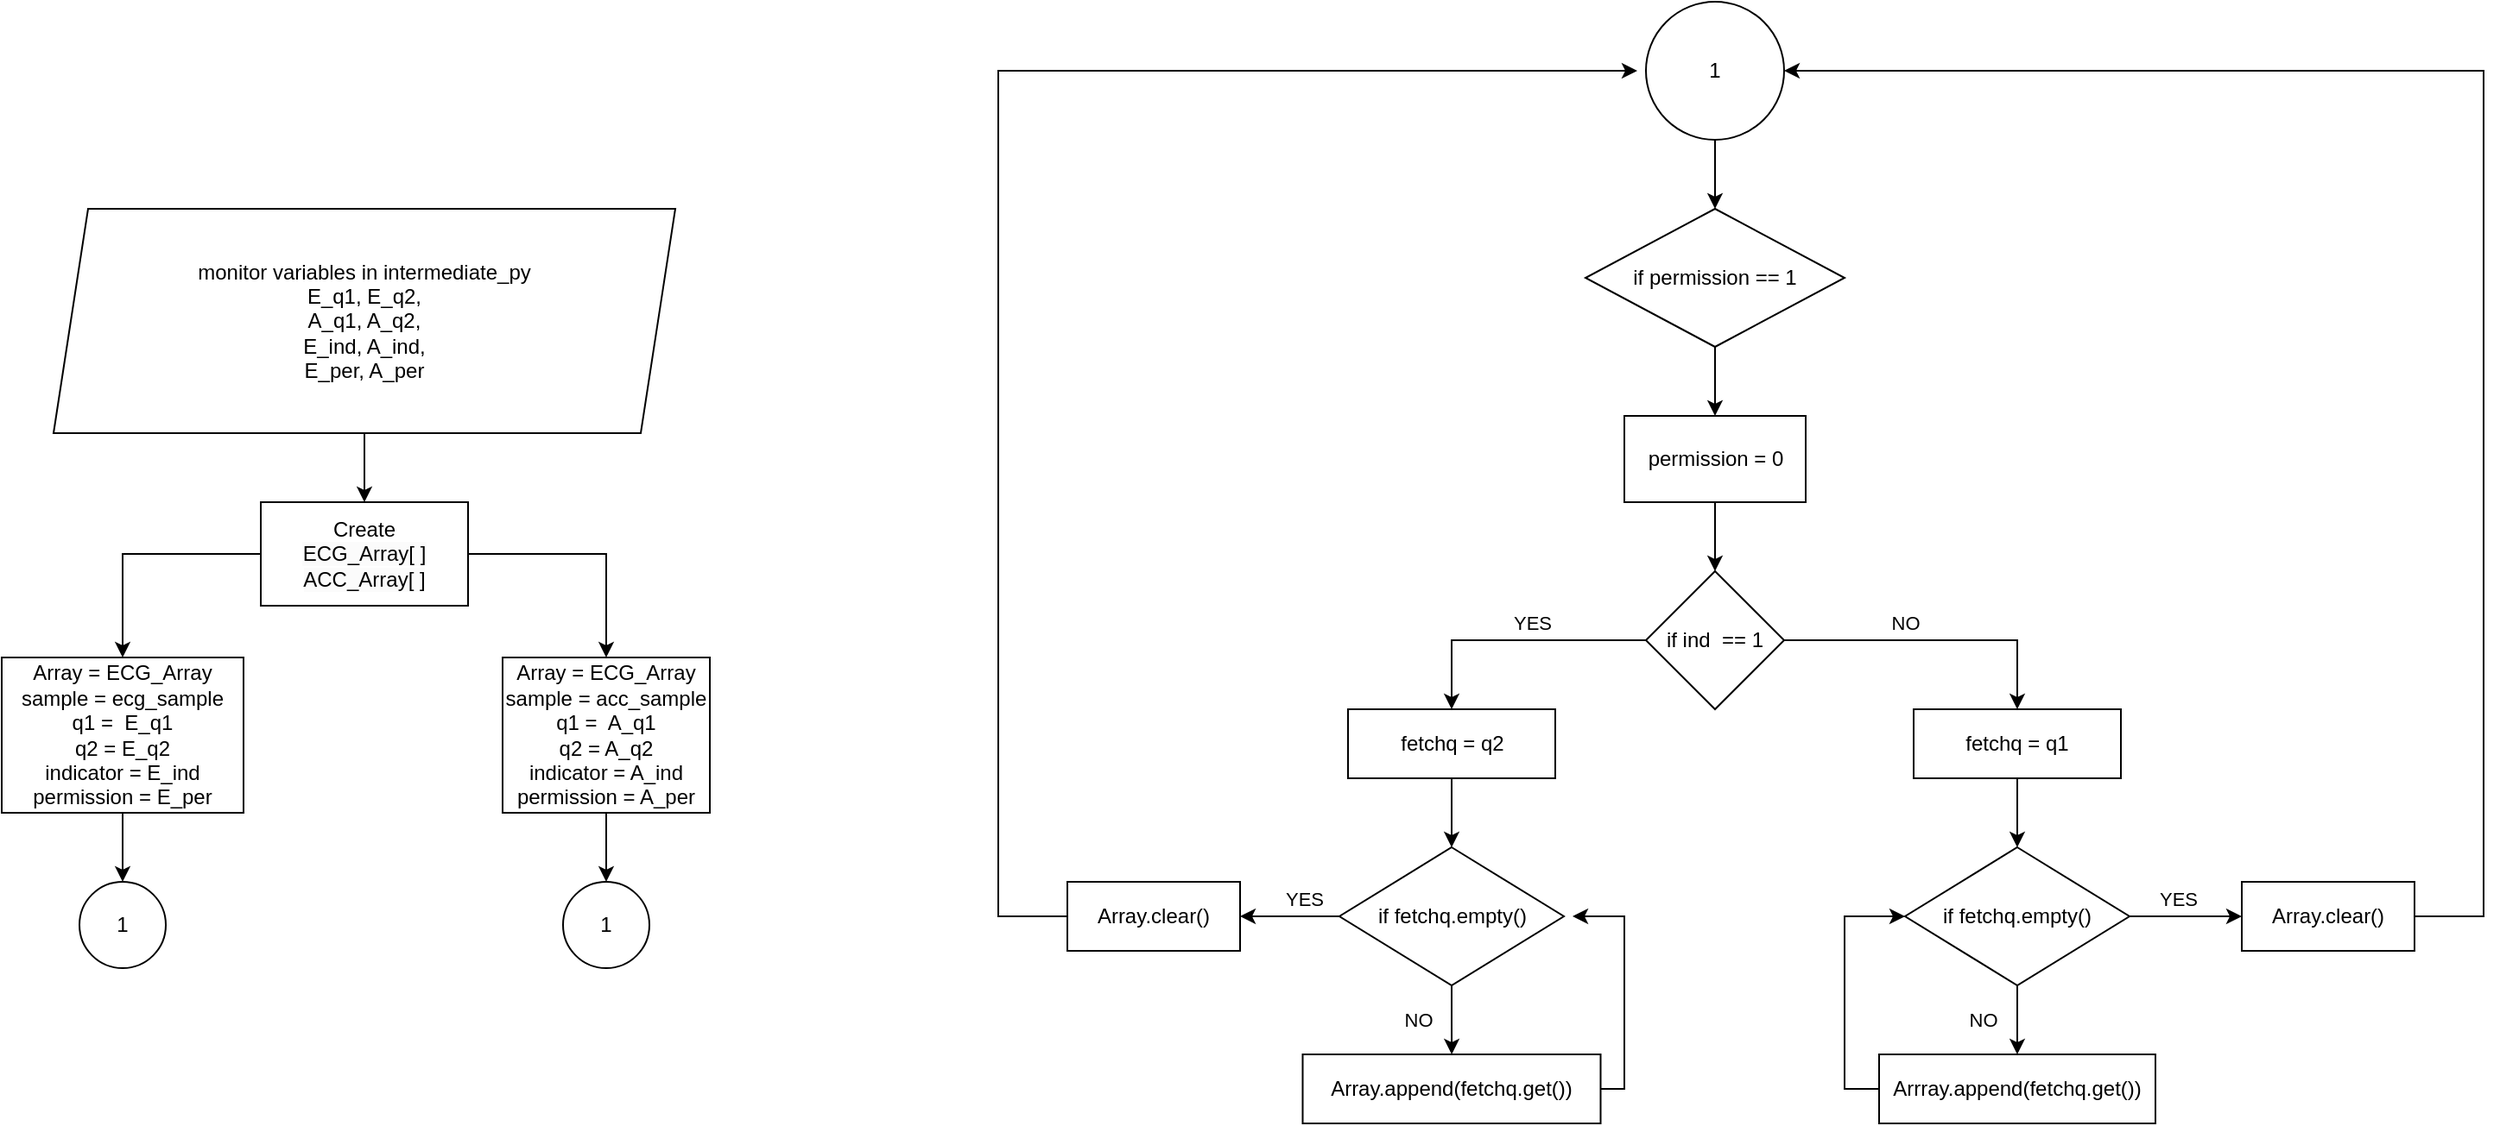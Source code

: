 <mxfile version="24.5.5" type="device">
  <diagram id="C5RBs43oDa-KdzZeNtuy" name="Page-1">
    <mxGraphModel dx="1577" dy="1888" grid="1" gridSize="10" guides="1" tooltips="1" connect="1" arrows="1" fold="1" page="1" pageScale="1" pageWidth="827" pageHeight="1169" math="0" shadow="0">
      <root>
        <mxCell id="WIyWlLk6GJQsqaUBKTNV-0" />
        <mxCell id="WIyWlLk6GJQsqaUBKTNV-1" parent="WIyWlLk6GJQsqaUBKTNV-0" />
        <mxCell id="hOUz2PEyJ3cD1Y6OPin4-26" value="" style="edgeStyle=orthogonalEdgeStyle;rounded=0;orthogonalLoop=1;jettySize=auto;html=1;" edge="1" parent="WIyWlLk6GJQsqaUBKTNV-1" source="hOUz2PEyJ3cD1Y6OPin4-0" target="hOUz2PEyJ3cD1Y6OPin4-1">
          <mxGeometry relative="1" as="geometry" />
        </mxCell>
        <mxCell id="hOUz2PEyJ3cD1Y6OPin4-0" value="if permission == 1" style="rhombus;whiteSpace=wrap;html=1;" vertex="1" parent="WIyWlLk6GJQsqaUBKTNV-1">
          <mxGeometry x="1167" width="150" height="80" as="geometry" />
        </mxCell>
        <mxCell id="hOUz2PEyJ3cD1Y6OPin4-25" value="" style="edgeStyle=orthogonalEdgeStyle;rounded=0;orthogonalLoop=1;jettySize=auto;html=1;" edge="1" parent="WIyWlLk6GJQsqaUBKTNV-1" source="hOUz2PEyJ3cD1Y6OPin4-1" target="hOUz2PEyJ3cD1Y6OPin4-2">
          <mxGeometry relative="1" as="geometry" />
        </mxCell>
        <mxCell id="hOUz2PEyJ3cD1Y6OPin4-1" value="permission = 0" style="rounded=0;whiteSpace=wrap;html=1;" vertex="1" parent="WIyWlLk6GJQsqaUBKTNV-1">
          <mxGeometry x="1189.5" y="120" width="105" height="50" as="geometry" />
        </mxCell>
        <mxCell id="hOUz2PEyJ3cD1Y6OPin4-14" style="edgeStyle=orthogonalEdgeStyle;rounded=0;orthogonalLoop=1;jettySize=auto;html=1;entryX=0.5;entryY=0;entryDx=0;entryDy=0;" edge="1" parent="WIyWlLk6GJQsqaUBKTNV-1" source="hOUz2PEyJ3cD1Y6OPin4-2" target="hOUz2PEyJ3cD1Y6OPin4-3">
          <mxGeometry relative="1" as="geometry" />
        </mxCell>
        <mxCell id="hOUz2PEyJ3cD1Y6OPin4-46" value="YES" style="edgeLabel;html=1;align=center;verticalAlign=middle;resizable=0;points=[];" vertex="1" connectable="0" parent="hOUz2PEyJ3cD1Y6OPin4-14">
          <mxGeometry x="-0.131" y="-1" relative="1" as="geometry">
            <mxPoint y="-9" as="offset" />
          </mxGeometry>
        </mxCell>
        <mxCell id="hOUz2PEyJ3cD1Y6OPin4-2" value="if ind&amp;nbsp; == 1" style="rhombus;whiteSpace=wrap;html=1;" vertex="1" parent="WIyWlLk6GJQsqaUBKTNV-1">
          <mxGeometry x="1202" y="210" width="80" height="80" as="geometry" />
        </mxCell>
        <mxCell id="hOUz2PEyJ3cD1Y6OPin4-8" value="" style="edgeStyle=orthogonalEdgeStyle;rounded=0;orthogonalLoop=1;jettySize=auto;html=1;" edge="1" parent="WIyWlLk6GJQsqaUBKTNV-1" source="hOUz2PEyJ3cD1Y6OPin4-3" target="hOUz2PEyJ3cD1Y6OPin4-4">
          <mxGeometry relative="1" as="geometry" />
        </mxCell>
        <mxCell id="hOUz2PEyJ3cD1Y6OPin4-3" value="fetchq = q2" style="whiteSpace=wrap;html=1;" vertex="1" parent="WIyWlLk6GJQsqaUBKTNV-1">
          <mxGeometry x="1029.5" y="290" width="120" height="40" as="geometry" />
        </mxCell>
        <mxCell id="hOUz2PEyJ3cD1Y6OPin4-9" value="" style="edgeStyle=orthogonalEdgeStyle;rounded=0;orthogonalLoop=1;jettySize=auto;html=1;" edge="1" parent="WIyWlLk6GJQsqaUBKTNV-1" source="hOUz2PEyJ3cD1Y6OPin4-4" target="hOUz2PEyJ3cD1Y6OPin4-7">
          <mxGeometry relative="1" as="geometry" />
        </mxCell>
        <mxCell id="hOUz2PEyJ3cD1Y6OPin4-11" value="NO" style="edgeLabel;html=1;align=center;verticalAlign=middle;resizable=0;points=[];" vertex="1" connectable="0" parent="hOUz2PEyJ3cD1Y6OPin4-9">
          <mxGeometry x="-0.707" relative="1" as="geometry">
            <mxPoint x="-20" y="14" as="offset" />
          </mxGeometry>
        </mxCell>
        <mxCell id="hOUz2PEyJ3cD1Y6OPin4-30" value="" style="edgeStyle=orthogonalEdgeStyle;rounded=0;orthogonalLoop=1;jettySize=auto;html=1;" edge="1" parent="WIyWlLk6GJQsqaUBKTNV-1" source="hOUz2PEyJ3cD1Y6OPin4-4" target="hOUz2PEyJ3cD1Y6OPin4-28">
          <mxGeometry relative="1" as="geometry" />
        </mxCell>
        <mxCell id="hOUz2PEyJ3cD1Y6OPin4-34" value="YES" style="edgeLabel;html=1;align=center;verticalAlign=middle;resizable=0;points=[];" vertex="1" connectable="0" parent="hOUz2PEyJ3cD1Y6OPin4-30">
          <mxGeometry x="-0.341" y="3" relative="1" as="geometry">
            <mxPoint x="-2" y="-13" as="offset" />
          </mxGeometry>
        </mxCell>
        <mxCell id="hOUz2PEyJ3cD1Y6OPin4-4" value="if fetchq.empty()" style="rhombus;whiteSpace=wrap;html=1;" vertex="1" parent="WIyWlLk6GJQsqaUBKTNV-1">
          <mxGeometry x="1024.5" y="370" width="130" height="80" as="geometry" />
        </mxCell>
        <mxCell id="hOUz2PEyJ3cD1Y6OPin4-6" value="" style="edgeStyle=orthogonalEdgeStyle;rounded=0;orthogonalLoop=1;jettySize=auto;html=1;" edge="1" parent="WIyWlLk6GJQsqaUBKTNV-1" source="hOUz2PEyJ3cD1Y6OPin4-5" target="hOUz2PEyJ3cD1Y6OPin4-0">
          <mxGeometry relative="1" as="geometry" />
        </mxCell>
        <mxCell id="hOUz2PEyJ3cD1Y6OPin4-5" value="1" style="ellipse;whiteSpace=wrap;html=1;aspect=fixed;" vertex="1" parent="WIyWlLk6GJQsqaUBKTNV-1">
          <mxGeometry x="1202" y="-120" width="80" height="80" as="geometry" />
        </mxCell>
        <mxCell id="hOUz2PEyJ3cD1Y6OPin4-10" style="edgeStyle=elbowEdgeStyle;rounded=0;orthogonalLoop=1;jettySize=auto;html=1;" edge="1" parent="WIyWlLk6GJQsqaUBKTNV-1" source="hOUz2PEyJ3cD1Y6OPin4-7">
          <mxGeometry relative="1" as="geometry">
            <mxPoint x="1159.5" y="410" as="targetPoint" />
            <Array as="points">
              <mxPoint x="1189.5" y="460" />
            </Array>
          </mxGeometry>
        </mxCell>
        <mxCell id="hOUz2PEyJ3cD1Y6OPin4-7" value="Array.append(fetchq.get())" style="rounded=0;whiteSpace=wrap;html=1;" vertex="1" parent="WIyWlLk6GJQsqaUBKTNV-1">
          <mxGeometry x="1003.25" y="490" width="172.5" height="40" as="geometry" />
        </mxCell>
        <mxCell id="hOUz2PEyJ3cD1Y6OPin4-15" style="edgeStyle=orthogonalEdgeStyle;rounded=0;orthogonalLoop=1;jettySize=auto;html=1;entryX=0.5;entryY=0;entryDx=0;entryDy=0;exitX=1;exitY=0.5;exitDx=0;exitDy=0;" edge="1" parent="WIyWlLk6GJQsqaUBKTNV-1" target="hOUz2PEyJ3cD1Y6OPin4-17" source="hOUz2PEyJ3cD1Y6OPin4-2">
          <mxGeometry relative="1" as="geometry">
            <mxPoint x="1529.5" y="250" as="sourcePoint" />
          </mxGeometry>
        </mxCell>
        <mxCell id="hOUz2PEyJ3cD1Y6OPin4-47" value="NO" style="edgeLabel;html=1;align=center;verticalAlign=middle;resizable=0;points=[];" vertex="1" connectable="0" parent="hOUz2PEyJ3cD1Y6OPin4-15">
          <mxGeometry x="-0.352" y="2" relative="1" as="geometry">
            <mxPoint x="13" y="-8" as="offset" />
          </mxGeometry>
        </mxCell>
        <mxCell id="hOUz2PEyJ3cD1Y6OPin4-16" value="" style="edgeStyle=orthogonalEdgeStyle;rounded=0;orthogonalLoop=1;jettySize=auto;html=1;" edge="1" parent="WIyWlLk6GJQsqaUBKTNV-1" source="hOUz2PEyJ3cD1Y6OPin4-17" target="hOUz2PEyJ3cD1Y6OPin4-21">
          <mxGeometry relative="1" as="geometry" />
        </mxCell>
        <mxCell id="hOUz2PEyJ3cD1Y6OPin4-17" value="fetchq = q1" style="whiteSpace=wrap;html=1;" vertex="1" parent="WIyWlLk6GJQsqaUBKTNV-1">
          <mxGeometry x="1357" y="290" width="120" height="40" as="geometry" />
        </mxCell>
        <mxCell id="hOUz2PEyJ3cD1Y6OPin4-18" value="" style="edgeStyle=orthogonalEdgeStyle;rounded=0;orthogonalLoop=1;jettySize=auto;html=1;" edge="1" parent="WIyWlLk6GJQsqaUBKTNV-1" source="hOUz2PEyJ3cD1Y6OPin4-21" target="hOUz2PEyJ3cD1Y6OPin4-23">
          <mxGeometry relative="1" as="geometry" />
        </mxCell>
        <mxCell id="hOUz2PEyJ3cD1Y6OPin4-19" value="NO" style="edgeLabel;html=1;align=center;verticalAlign=middle;resizable=0;points=[];" vertex="1" connectable="0" parent="hOUz2PEyJ3cD1Y6OPin4-18">
          <mxGeometry x="-0.707" relative="1" as="geometry">
            <mxPoint x="-20" y="14" as="offset" />
          </mxGeometry>
        </mxCell>
        <mxCell id="hOUz2PEyJ3cD1Y6OPin4-32" value="" style="edgeStyle=orthogonalEdgeStyle;rounded=0;orthogonalLoop=1;jettySize=auto;html=1;" edge="1" parent="WIyWlLk6GJQsqaUBKTNV-1" source="hOUz2PEyJ3cD1Y6OPin4-21" target="hOUz2PEyJ3cD1Y6OPin4-29">
          <mxGeometry relative="1" as="geometry" />
        </mxCell>
        <mxCell id="hOUz2PEyJ3cD1Y6OPin4-35" value="YES" style="edgeLabel;html=1;align=center;verticalAlign=middle;resizable=0;points=[];" vertex="1" connectable="0" parent="hOUz2PEyJ3cD1Y6OPin4-32">
          <mxGeometry x="-0.152" relative="1" as="geometry">
            <mxPoint y="-10" as="offset" />
          </mxGeometry>
        </mxCell>
        <mxCell id="hOUz2PEyJ3cD1Y6OPin4-21" value="if fetchq.empty()" style="rhombus;whiteSpace=wrap;html=1;" vertex="1" parent="WIyWlLk6GJQsqaUBKTNV-1">
          <mxGeometry x="1352" y="370" width="130" height="80" as="geometry" />
        </mxCell>
        <mxCell id="hOUz2PEyJ3cD1Y6OPin4-27" style="edgeStyle=elbowEdgeStyle;rounded=0;orthogonalLoop=1;jettySize=auto;html=1;entryX=0;entryY=0.5;entryDx=0;entryDy=0;" edge="1" parent="WIyWlLk6GJQsqaUBKTNV-1" source="hOUz2PEyJ3cD1Y6OPin4-23" target="hOUz2PEyJ3cD1Y6OPin4-21">
          <mxGeometry relative="1" as="geometry">
            <mxPoint x="1317" y="420" as="targetPoint" />
            <Array as="points">
              <mxPoint x="1317" y="460" />
            </Array>
          </mxGeometry>
        </mxCell>
        <mxCell id="hOUz2PEyJ3cD1Y6OPin4-23" value="Arrray.append(fetchq.get())" style="rounded=0;whiteSpace=wrap;html=1;" vertex="1" parent="WIyWlLk6GJQsqaUBKTNV-1">
          <mxGeometry x="1337" y="490" width="160" height="40" as="geometry" />
        </mxCell>
        <mxCell id="hOUz2PEyJ3cD1Y6OPin4-31" value="" style="edgeStyle=elbowEdgeStyle;rounded=0;orthogonalLoop=1;jettySize=auto;html=1;" edge="1" parent="WIyWlLk6GJQsqaUBKTNV-1" source="hOUz2PEyJ3cD1Y6OPin4-28">
          <mxGeometry relative="1" as="geometry">
            <mxPoint x="1197" y="-80" as="targetPoint" />
            <Array as="points">
              <mxPoint x="827" y="170" />
            </Array>
          </mxGeometry>
        </mxCell>
        <mxCell id="hOUz2PEyJ3cD1Y6OPin4-28" value="Array.clear()" style="rounded=0;whiteSpace=wrap;html=1;" vertex="1" parent="WIyWlLk6GJQsqaUBKTNV-1">
          <mxGeometry x="867" y="390" width="100" height="40" as="geometry" />
        </mxCell>
        <mxCell id="hOUz2PEyJ3cD1Y6OPin4-33" value="" style="edgeStyle=elbowEdgeStyle;rounded=0;orthogonalLoop=1;jettySize=auto;html=1;entryX=1;entryY=0.5;entryDx=0;entryDy=0;" edge="1" parent="WIyWlLk6GJQsqaUBKTNV-1" source="hOUz2PEyJ3cD1Y6OPin4-29" target="hOUz2PEyJ3cD1Y6OPin4-5">
          <mxGeometry relative="1" as="geometry">
            <mxPoint x="1697" y="-124.615" as="targetPoint" />
            <Array as="points">
              <mxPoint x="1687" y="200" />
            </Array>
          </mxGeometry>
        </mxCell>
        <mxCell id="hOUz2PEyJ3cD1Y6OPin4-29" value="Array.clear()" style="rounded=0;whiteSpace=wrap;html=1;" vertex="1" parent="WIyWlLk6GJQsqaUBKTNV-1">
          <mxGeometry x="1547" y="390" width="100" height="40" as="geometry" />
        </mxCell>
        <mxCell id="hOUz2PEyJ3cD1Y6OPin4-40" style="edgeStyle=orthogonalEdgeStyle;rounded=0;orthogonalLoop=1;jettySize=auto;html=1;entryX=0.5;entryY=0;entryDx=0;entryDy=0;exitX=0;exitY=0.5;exitDx=0;exitDy=0;" edge="1" parent="WIyWlLk6GJQsqaUBKTNV-1" source="hOUz2PEyJ3cD1Y6OPin4-50" target="hOUz2PEyJ3cD1Y6OPin4-37">
          <mxGeometry relative="1" as="geometry">
            <mxPoint x="380" y="200" as="sourcePoint" />
          </mxGeometry>
        </mxCell>
        <mxCell id="hOUz2PEyJ3cD1Y6OPin4-41" style="edgeStyle=orthogonalEdgeStyle;rounded=0;orthogonalLoop=1;jettySize=auto;html=1;entryX=0.5;entryY=0;entryDx=0;entryDy=0;exitX=1;exitY=0.5;exitDx=0;exitDy=0;" edge="1" parent="WIyWlLk6GJQsqaUBKTNV-1" source="hOUz2PEyJ3cD1Y6OPin4-50" target="hOUz2PEyJ3cD1Y6OPin4-39">
          <mxGeometry relative="1" as="geometry">
            <mxPoint x="530" y="200" as="sourcePoint" />
          </mxGeometry>
        </mxCell>
        <mxCell id="hOUz2PEyJ3cD1Y6OPin4-44" value="" style="edgeStyle=orthogonalEdgeStyle;rounded=0;orthogonalLoop=1;jettySize=auto;html=1;" edge="1" parent="WIyWlLk6GJQsqaUBKTNV-1" source="hOUz2PEyJ3cD1Y6OPin4-37" target="hOUz2PEyJ3cD1Y6OPin4-42">
          <mxGeometry relative="1" as="geometry" />
        </mxCell>
        <mxCell id="hOUz2PEyJ3cD1Y6OPin4-37" value="Array = ECG_Array&lt;br&gt;sample = ecg_sample&lt;div&gt;q1 =&amp;nbsp; E_q1&lt;/div&gt;&lt;div&gt;q2 = E_q2&lt;/div&gt;&lt;div&gt;&lt;div&gt;indicator = E_ind&lt;/div&gt;&lt;div&gt;permission = E_per&lt;/div&gt;&lt;/div&gt;" style="rounded=0;whiteSpace=wrap;html=1;" vertex="1" parent="WIyWlLk6GJQsqaUBKTNV-1">
          <mxGeometry x="250" y="260" width="140" height="90" as="geometry" />
        </mxCell>
        <mxCell id="hOUz2PEyJ3cD1Y6OPin4-45" value="" style="edgeStyle=orthogonalEdgeStyle;rounded=0;orthogonalLoop=1;jettySize=auto;html=1;" edge="1" parent="WIyWlLk6GJQsqaUBKTNV-1" source="hOUz2PEyJ3cD1Y6OPin4-39" target="hOUz2PEyJ3cD1Y6OPin4-43">
          <mxGeometry relative="1" as="geometry" />
        </mxCell>
        <mxCell id="hOUz2PEyJ3cD1Y6OPin4-39" value="Array = ECG_Array&lt;br&gt;sample = acc_sample&lt;div&gt;q1 =&amp;nbsp; A_q1&lt;/div&gt;&lt;div&gt;q2 = A_q2&lt;/div&gt;&lt;div&gt;&lt;div&gt;indicator = A_ind&lt;/div&gt;&lt;div&gt;permission = A_per&lt;/div&gt;&lt;/div&gt;" style="rounded=0;whiteSpace=wrap;html=1;" vertex="1" parent="WIyWlLk6GJQsqaUBKTNV-1">
          <mxGeometry x="540" y="260" width="120" height="90" as="geometry" />
        </mxCell>
        <mxCell id="hOUz2PEyJ3cD1Y6OPin4-42" value="1" style="ellipse;whiteSpace=wrap;html=1;aspect=fixed;" vertex="1" parent="WIyWlLk6GJQsqaUBKTNV-1">
          <mxGeometry x="295" y="390" width="50" height="50" as="geometry" />
        </mxCell>
        <mxCell id="hOUz2PEyJ3cD1Y6OPin4-43" value="1" style="ellipse;whiteSpace=wrap;html=1;aspect=fixed;" vertex="1" parent="WIyWlLk6GJQsqaUBKTNV-1">
          <mxGeometry x="575" y="390" width="50" height="50" as="geometry" />
        </mxCell>
        <mxCell id="hOUz2PEyJ3cD1Y6OPin4-51" value="" style="edgeStyle=orthogonalEdgeStyle;rounded=0;orthogonalLoop=1;jettySize=auto;html=1;" edge="1" parent="WIyWlLk6GJQsqaUBKTNV-1" source="hOUz2PEyJ3cD1Y6OPin4-49" target="hOUz2PEyJ3cD1Y6OPin4-50">
          <mxGeometry relative="1" as="geometry" />
        </mxCell>
        <mxCell id="hOUz2PEyJ3cD1Y6OPin4-49" value="monitor variables in intermediate_py&lt;br&gt;E_q1, E_q2,&lt;br&gt;A_q1, A_q2,&lt;br&gt;E_ind, A_ind,&lt;div&gt;E_per, A_per&lt;/div&gt;" style="shape=parallelogram;perimeter=parallelogramPerimeter;whiteSpace=wrap;html=1;fixedSize=1;" vertex="1" parent="WIyWlLk6GJQsqaUBKTNV-1">
          <mxGeometry x="280" width="360" height="130" as="geometry" />
        </mxCell>
        <mxCell id="hOUz2PEyJ3cD1Y6OPin4-50" value="&lt;div&gt;&lt;br&gt;&lt;/div&gt;Create&lt;br&gt;&lt;span style=&quot;color: rgb(0, 0, 0); font-family: Helvetica; font-size: 12px; font-style: normal; font-variant-ligatures: normal; font-variant-caps: normal; font-weight: 400; letter-spacing: normal; orphans: 2; text-align: center; text-indent: 0px; text-transform: none; widows: 2; word-spacing: 0px; -webkit-text-stroke-width: 0px; white-space: normal; background-color: rgb(251, 251, 251); text-decoration-thickness: initial; text-decoration-style: initial; text-decoration-color: initial; display: inline !important; float: none;&quot;&gt;ECG_Array[ ]&lt;/span&gt;&lt;br style=&quot;forced-color-adjust: none; color: rgb(0, 0, 0); font-family: Helvetica; font-size: 12px; font-style: normal; font-variant-ligatures: normal; font-variant-caps: normal; font-weight: 400; letter-spacing: normal; orphans: 2; text-align: center; text-indent: 0px; text-transform: none; widows: 2; word-spacing: 0px; -webkit-text-stroke-width: 0px; white-space: normal; background-color: rgb(251, 251, 251); text-decoration-thickness: initial; text-decoration-style: initial; text-decoration-color: initial;&quot;&gt;&lt;span style=&quot;color: rgb(0, 0, 0); font-family: Helvetica; font-size: 12px; font-style: normal; font-variant-ligatures: normal; font-variant-caps: normal; font-weight: 400; letter-spacing: normal; orphans: 2; text-align: center; text-indent: 0px; text-transform: none; widows: 2; word-spacing: 0px; -webkit-text-stroke-width: 0px; white-space: normal; background-color: rgb(251, 251, 251); text-decoration-thickness: initial; text-decoration-style: initial; text-decoration-color: initial; display: inline !important; float: none;&quot;&gt;ACC_Array[ ]&lt;/span&gt;&lt;div&gt;&lt;br/&gt;&lt;/div&gt;" style="rounded=0;whiteSpace=wrap;html=1;" vertex="1" parent="WIyWlLk6GJQsqaUBKTNV-1">
          <mxGeometry x="400" y="170" width="120" height="60" as="geometry" />
        </mxCell>
      </root>
    </mxGraphModel>
  </diagram>
</mxfile>
